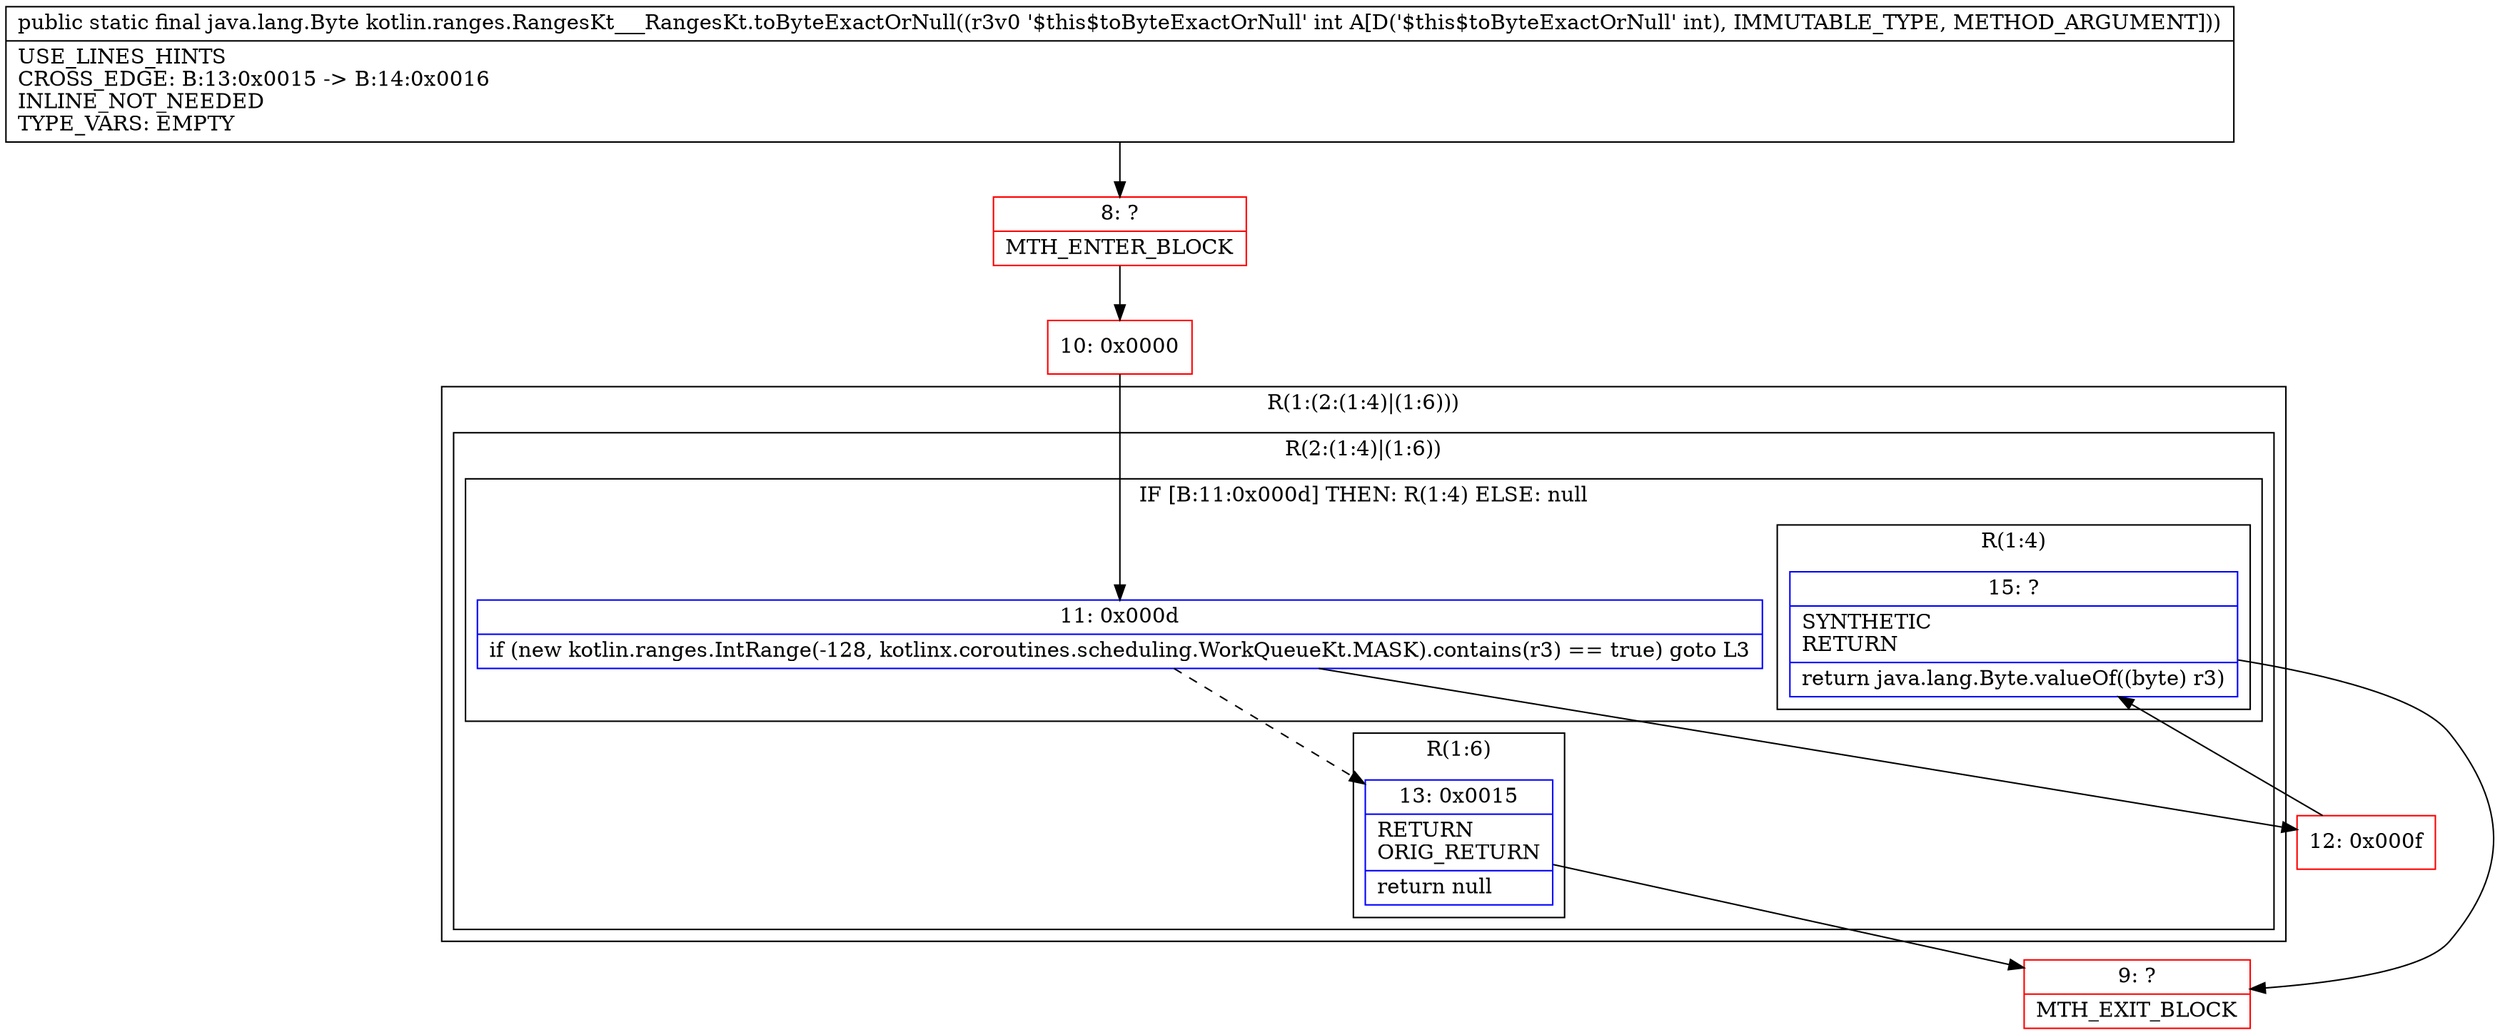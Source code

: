 digraph "CFG forkotlin.ranges.RangesKt___RangesKt.toByteExactOrNull(I)Ljava\/lang\/Byte;" {
subgraph cluster_Region_2095843143 {
label = "R(1:(2:(1:4)|(1:6)))";
node [shape=record,color=blue];
subgraph cluster_Region_63931375 {
label = "R(2:(1:4)|(1:6))";
node [shape=record,color=blue];
subgraph cluster_IfRegion_1098950173 {
label = "IF [B:11:0x000d] THEN: R(1:4) ELSE: null";
node [shape=record,color=blue];
Node_11 [shape=record,label="{11\:\ 0x000d|if (new kotlin.ranges.IntRange(\-128, kotlinx.coroutines.scheduling.WorkQueueKt.MASK).contains(r3) == true) goto L3\l}"];
subgraph cluster_Region_1182211855 {
label = "R(1:4)";
node [shape=record,color=blue];
Node_15 [shape=record,label="{15\:\ ?|SYNTHETIC\lRETURN\l|return java.lang.Byte.valueOf((byte) r3)\l}"];
}
}
subgraph cluster_Region_1522400953 {
label = "R(1:6)";
node [shape=record,color=blue];
Node_13 [shape=record,label="{13\:\ 0x0015|RETURN\lORIG_RETURN\l|return null\l}"];
}
}
}
Node_8 [shape=record,color=red,label="{8\:\ ?|MTH_ENTER_BLOCK\l}"];
Node_10 [shape=record,color=red,label="{10\:\ 0x0000}"];
Node_12 [shape=record,color=red,label="{12\:\ 0x000f}"];
Node_9 [shape=record,color=red,label="{9\:\ ?|MTH_EXIT_BLOCK\l}"];
MethodNode[shape=record,label="{public static final java.lang.Byte kotlin.ranges.RangesKt___RangesKt.toByteExactOrNull((r3v0 '$this$toByteExactOrNull' int A[D('$this$toByteExactOrNull' int), IMMUTABLE_TYPE, METHOD_ARGUMENT]))  | USE_LINES_HINTS\lCROSS_EDGE: B:13:0x0015 \-\> B:14:0x0016\lINLINE_NOT_NEEDED\lTYPE_VARS: EMPTY\l}"];
MethodNode -> Node_8;Node_11 -> Node_12;
Node_11 -> Node_13[style=dashed];
Node_15 -> Node_9;
Node_13 -> Node_9;
Node_8 -> Node_10;
Node_10 -> Node_11;
Node_12 -> Node_15;
}

